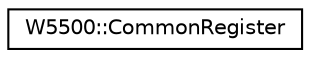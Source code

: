 digraph "Graphical Class Hierarchy"
{
  edge [fontname="Helvetica",fontsize="10",labelfontname="Helvetica",labelfontsize="10"];
  node [fontname="Helvetica",fontsize="10",shape=record];
  rankdir="LR";
  Node1 [label="W5500::CommonRegister",height=0.2,width=0.4,color="black", fillcolor="white", style="filled",URL="$d2/d7c/structW5500_1_1CommonRegister.html"];
}
